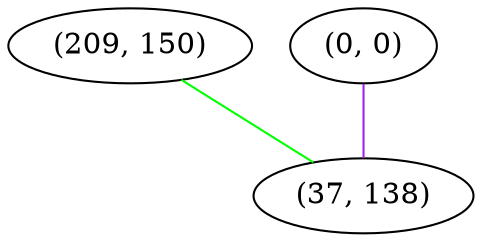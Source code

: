 graph "" {
"(209, 150)";
"(0, 0)";
"(37, 138)";
"(209, 150)" -- "(37, 138)"  [color=green, key=0, weight=2];
"(0, 0)" -- "(37, 138)"  [color=purple, key=0, weight=4];
}
